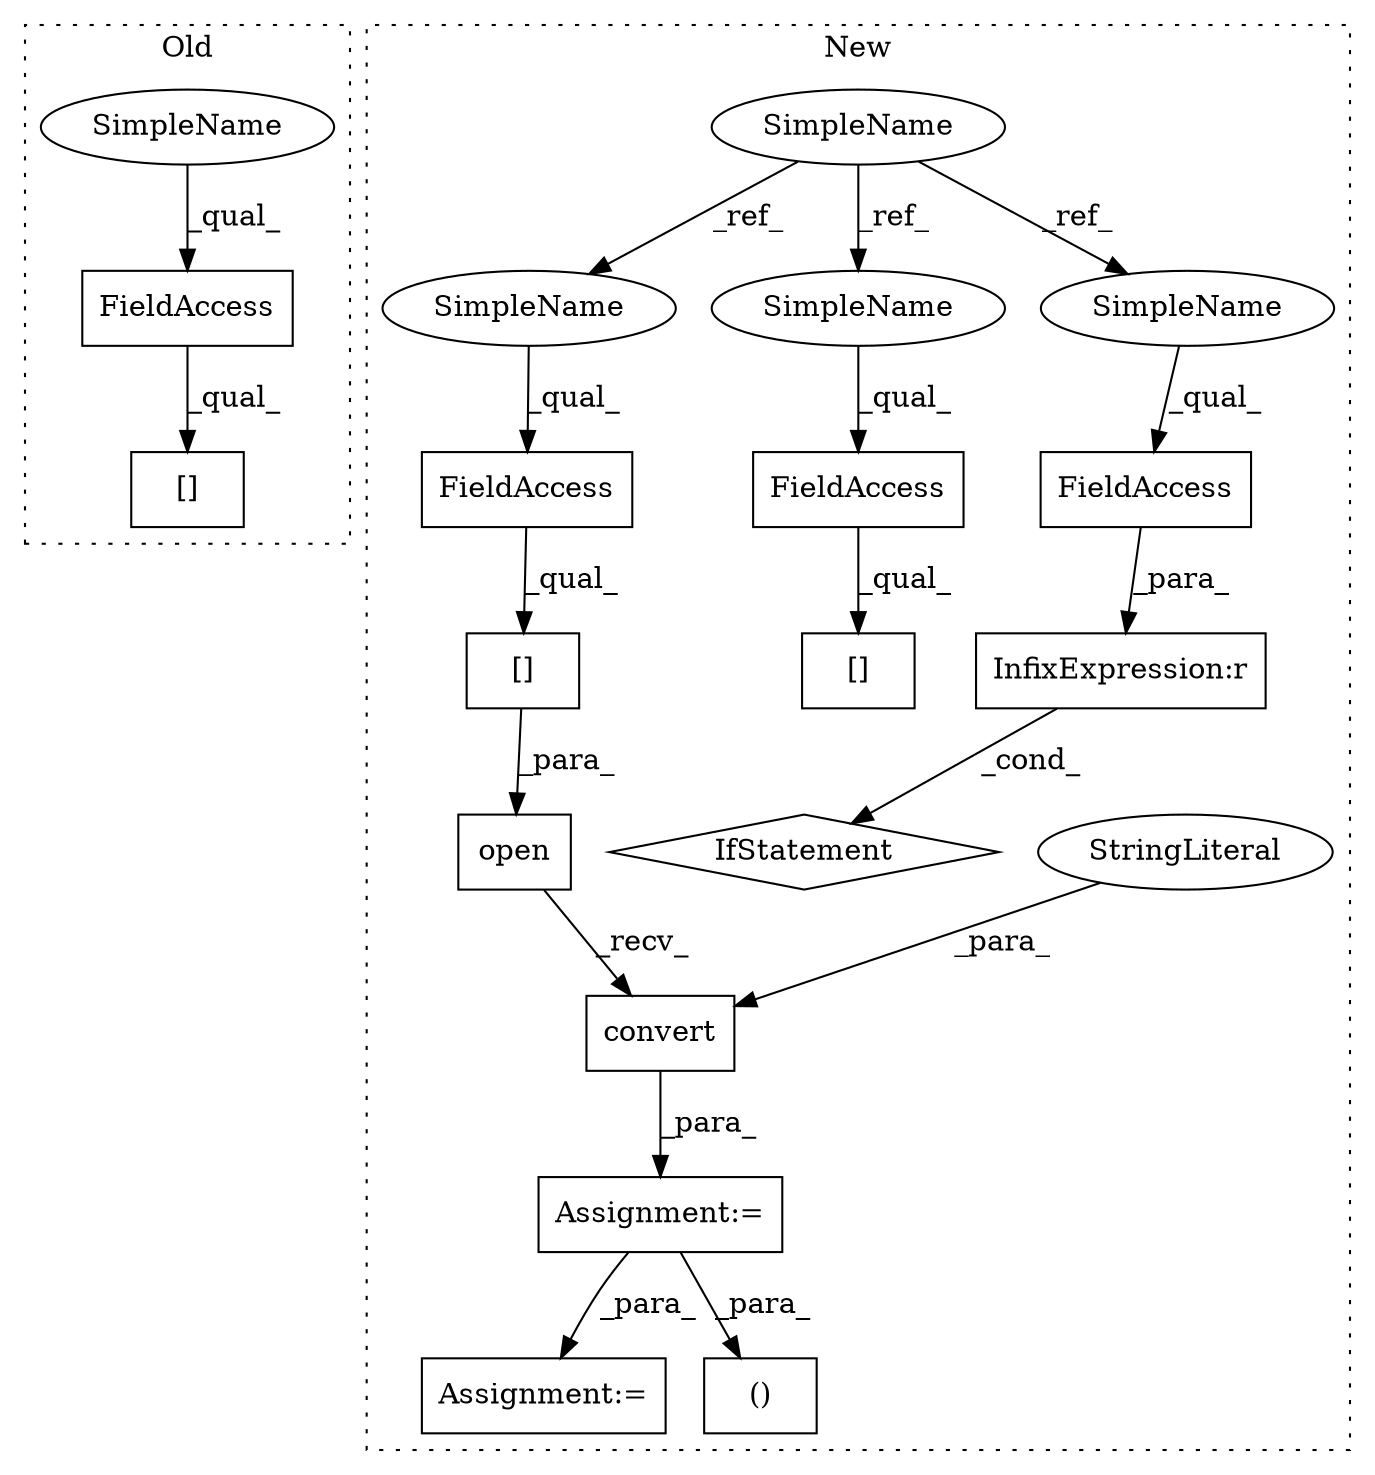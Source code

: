digraph G {
subgraph cluster0 {
1 [label="[]" a="2" s="601,620" l="16,1" shape="box"];
7 [label="FieldAccess" a="22" s="601" l="15" shape="box"];
20 [label="SimpleName" a="42" s="601" l="4" shape="ellipse"];
label = "Old";
style="dotted";
}
subgraph cluster1 {
2 [label="convert" a="32" s="725,738" l="8,1" shape="box"];
3 [label="Assignment:=" a="7" s="693" l="1" shape="box"];
4 [label="StringLiteral" a="45" s="733" l="5" shape="ellipse"];
5 [label="Assignment:=" a="7" s="811" l="2" shape="box"];
6 [label="()" a="106" s="1077" l="22" shape="box"];
8 [label="open" a="32" s="700,723" l="5,1" shape="box"];
9 [label="[]" a="2" s="705,722" l="12,1" shape="box"];
10 [label="FieldAccess" a="22" s="705" l="11" shape="box"];
11 [label="SimpleName" a="42" s="570" l="4" shape="ellipse"];
12 [label="FieldAccess" a="22" s="996" l="15" shape="box"];
13 [label="FieldAccess" a="22" s="763" l="12" shape="box"];
14 [label="[]" a="2" s="763,781" l="13,1" shape="box"];
15 [label="InfixExpression:r" a="27" s="1011" l="4" shape="box"];
16 [label="IfStatement" a="25" s="992,1019" l="4,2" shape="diamond"];
17 [label="SimpleName" a="42" s="705" l="4" shape="ellipse"];
18 [label="SimpleName" a="42" s="763" l="4" shape="ellipse"];
19 [label="SimpleName" a="42" s="996" l="4" shape="ellipse"];
label = "New";
style="dotted";
}
2 -> 3 [label="_para_"];
3 -> 5 [label="_para_"];
3 -> 6 [label="_para_"];
4 -> 2 [label="_para_"];
7 -> 1 [label="_qual_"];
8 -> 2 [label="_recv_"];
9 -> 8 [label="_para_"];
10 -> 9 [label="_qual_"];
11 -> 19 [label="_ref_"];
11 -> 18 [label="_ref_"];
11 -> 17 [label="_ref_"];
12 -> 15 [label="_para_"];
13 -> 14 [label="_qual_"];
15 -> 16 [label="_cond_"];
17 -> 10 [label="_qual_"];
18 -> 13 [label="_qual_"];
19 -> 12 [label="_qual_"];
20 -> 7 [label="_qual_"];
}
